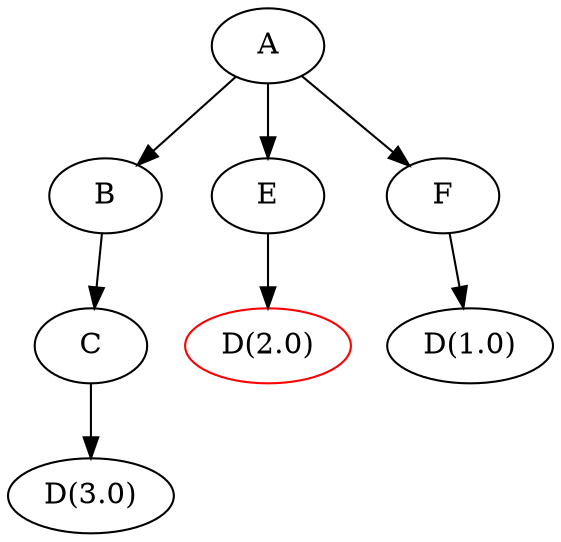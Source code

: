digraph deps3 {
    d_3_0 [label = "D(3.0)"];
    d_2_0 [label = "D(2.0)", color = "red"];
    d_1_0 [label = "D(1.0)"];
    A -> B -> C -> d_3_0;
    A -> E -> d_2_0;
    A -> F -> d_1_0;
}